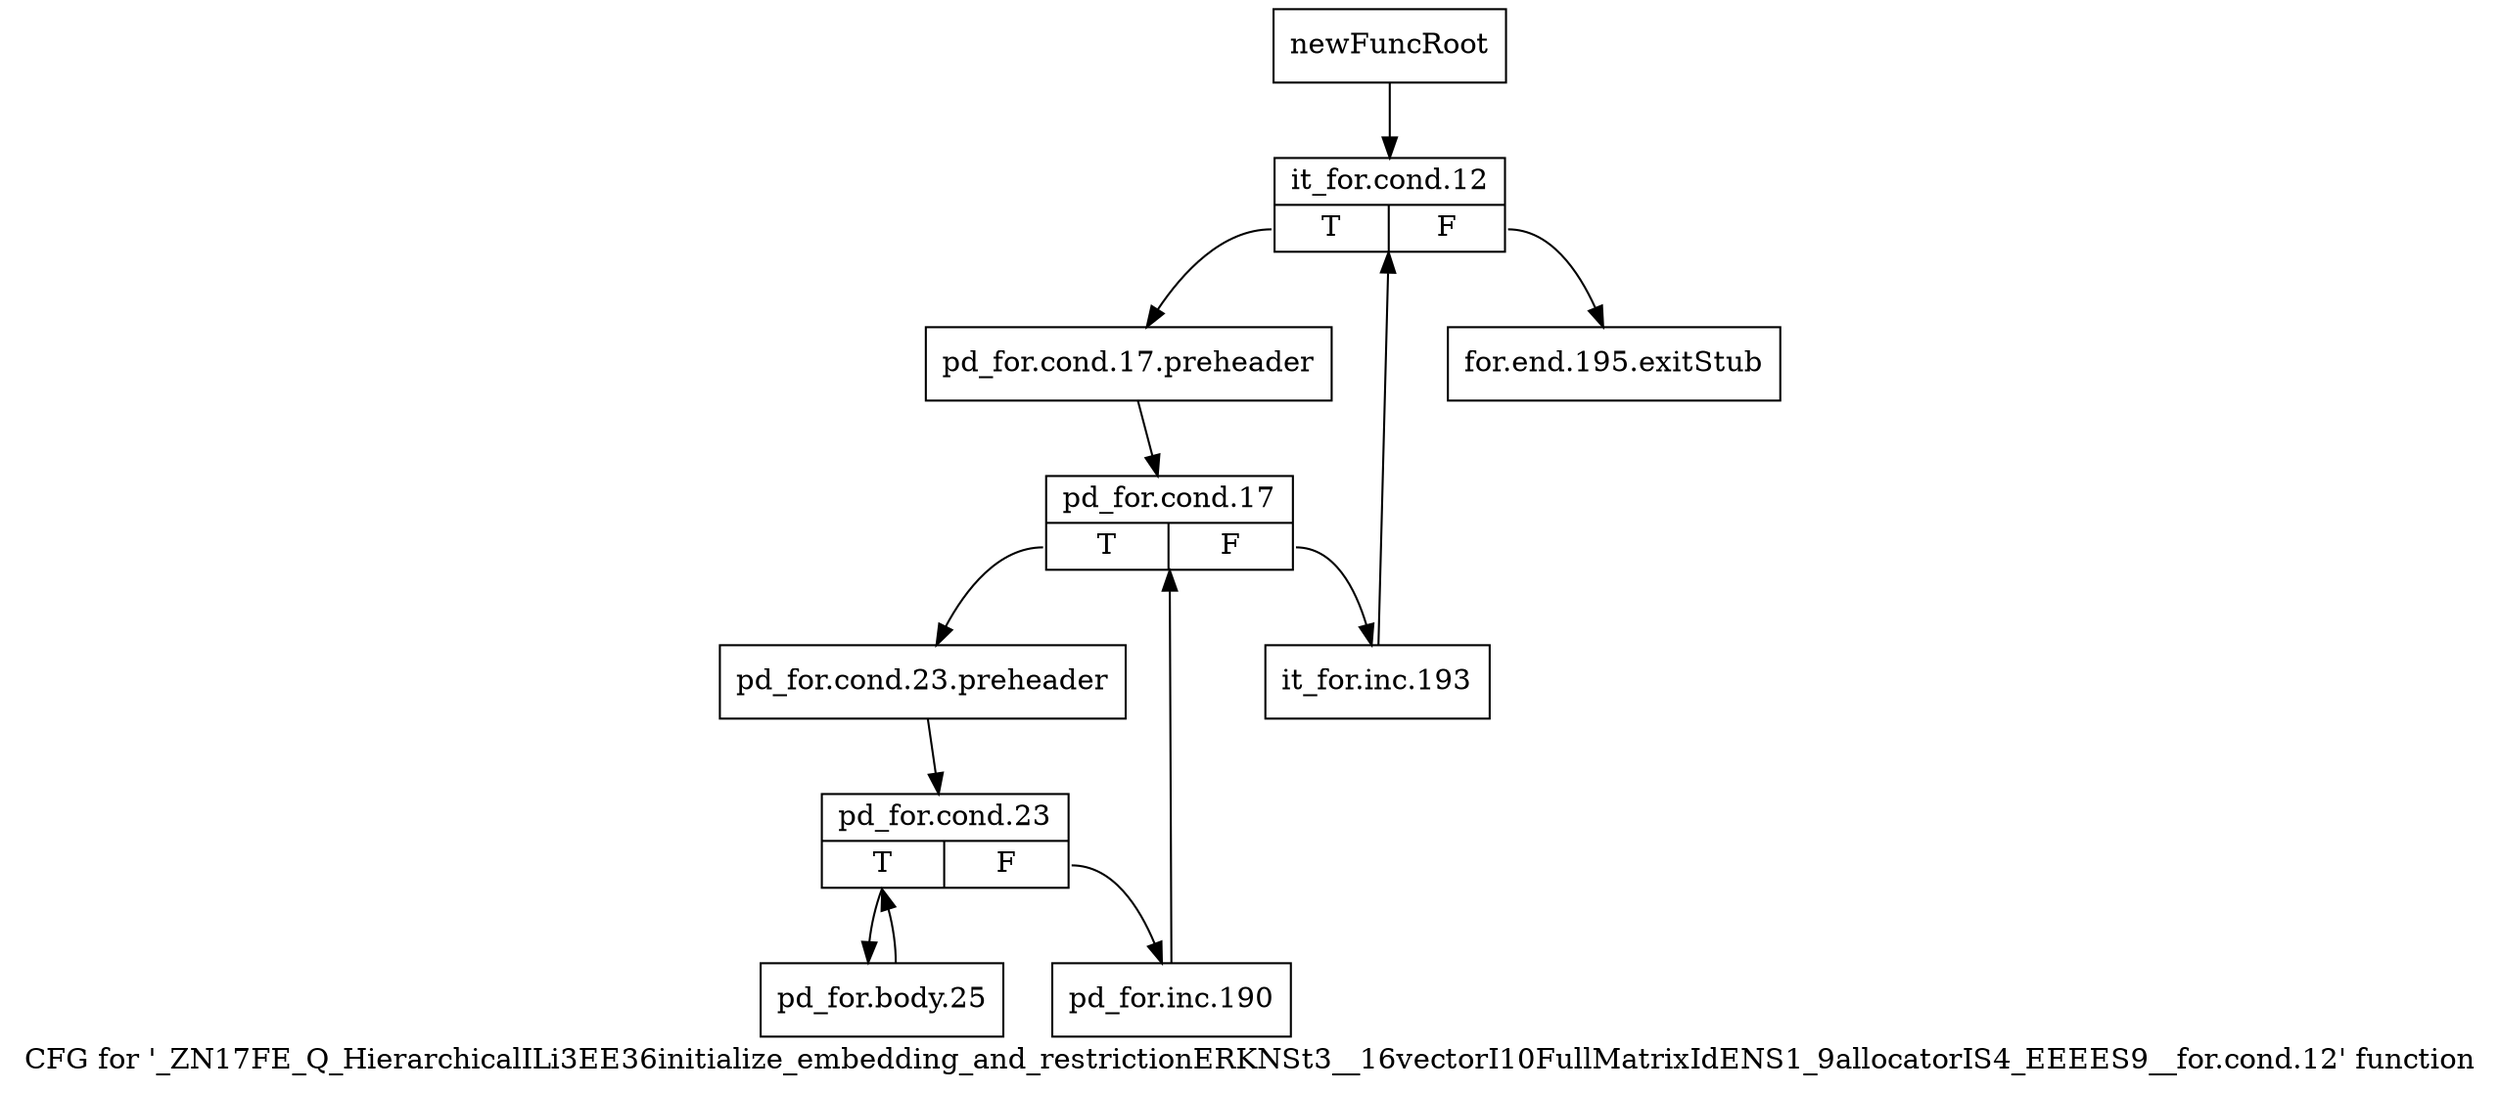 digraph "CFG for '_ZN17FE_Q_HierarchicalILi3EE36initialize_embedding_and_restrictionERKNSt3__16vectorI10FullMatrixIdENS1_9allocatorIS4_EEEES9__for.cond.12' function" {
	label="CFG for '_ZN17FE_Q_HierarchicalILi3EE36initialize_embedding_and_restrictionERKNSt3__16vectorI10FullMatrixIdENS1_9allocatorIS4_EEEES9__for.cond.12' function";

	Node0x91086b0 [shape=record,label="{newFuncRoot}"];
	Node0x91086b0 -> Node0x9108750;
	Node0x9108700 [shape=record,label="{for.end.195.exitStub}"];
	Node0x9108750 [shape=record,label="{it_for.cond.12|{<s0>T|<s1>F}}"];
	Node0x9108750:s0 -> Node0x91087a0;
	Node0x9108750:s1 -> Node0x9108700;
	Node0x91087a0 [shape=record,label="{pd_for.cond.17.preheader}"];
	Node0x91087a0 -> Node0x91087f0;
	Node0x91087f0 [shape=record,label="{pd_for.cond.17|{<s0>T|<s1>F}}"];
	Node0x91087f0:s0 -> Node0x9108890;
	Node0x91087f0:s1 -> Node0x9108840;
	Node0x9108840 [shape=record,label="{it_for.inc.193}"];
	Node0x9108840 -> Node0x9108750;
	Node0x9108890 [shape=record,label="{pd_for.cond.23.preheader}"];
	Node0x9108890 -> Node0x91088e0;
	Node0x91088e0 [shape=record,label="{pd_for.cond.23|{<s0>T|<s1>F}}"];
	Node0x91088e0:s0 -> Node0x9108980;
	Node0x91088e0:s1 -> Node0x9108930;
	Node0x9108930 [shape=record,label="{pd_for.inc.190}"];
	Node0x9108930 -> Node0x91087f0;
	Node0x9108980 [shape=record,label="{pd_for.body.25}"];
	Node0x9108980 -> Node0x91088e0;
}
